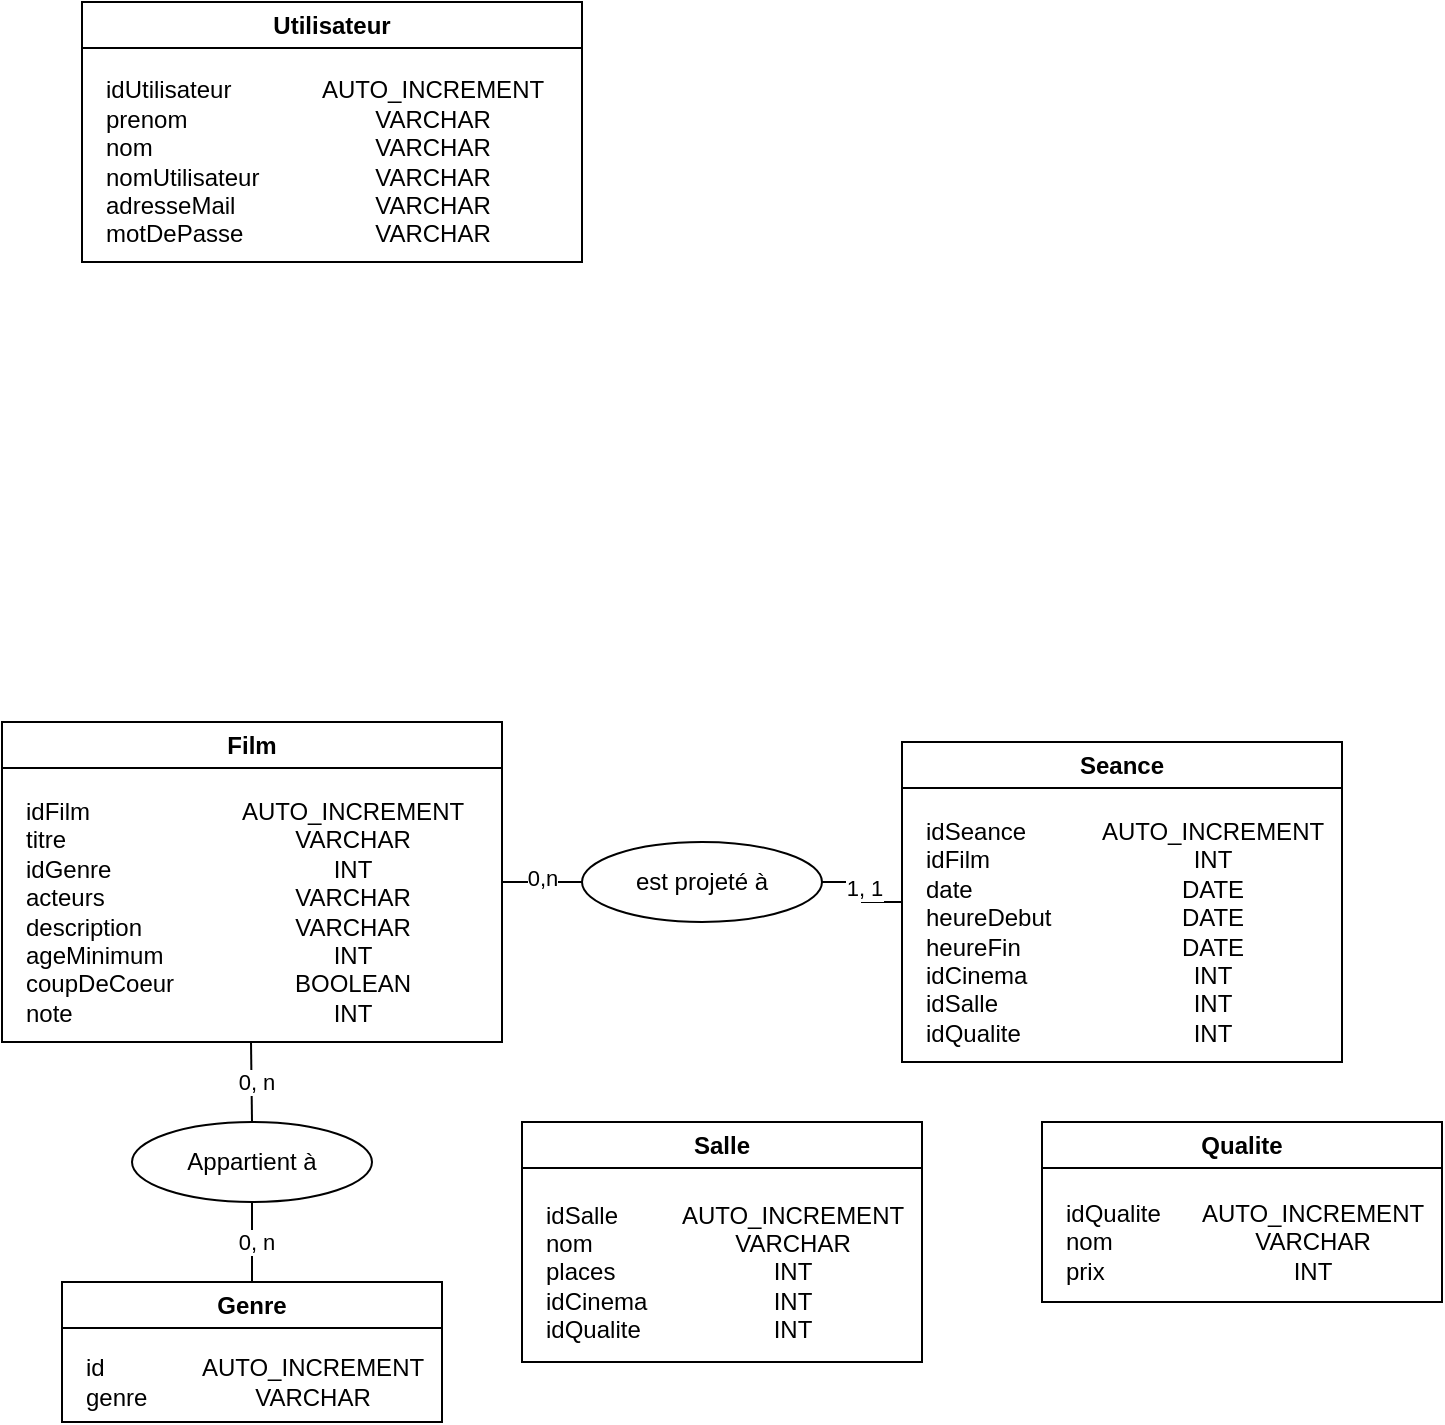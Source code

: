 <mxfile version="26.0.6">
  <diagram name="Page-1" id="671RRiFCWpEk_SXeamfu">
    <mxGraphModel dx="954" dy="618" grid="1" gridSize="10" guides="1" tooltips="1" connect="1" arrows="1" fold="1" page="1" pageScale="1" pageWidth="827" pageHeight="1169" math="0" shadow="0">
      <root>
        <mxCell id="0" />
        <mxCell id="1" parent="0" />
        <mxCell id="kYReCTsqhSqgmGwsNXHj-36" value="Utilisateur" style="swimlane;whiteSpace=wrap;html=1;fillColor=#FFFFFF;gradientColor=none;swimlaneLine=1;rounded=0;shadow=0;glass=0;" vertex="1" parent="1">
          <mxGeometry x="70" y="80" width="250" height="130" as="geometry" />
        </mxCell>
        <mxCell id="kYReCTsqhSqgmGwsNXHj-38" value="AUTO_INCREMENT&lt;div&gt;VARCHAR&lt;/div&gt;&lt;div&gt;VARCHAR&lt;/div&gt;&lt;div&gt;VARCHAR&lt;/div&gt;&lt;div&gt;VARCHAR&lt;/div&gt;&lt;div&gt;VARCHAR&lt;/div&gt;" style="text;html=1;align=center;verticalAlign=middle;resizable=0;points=[];autosize=1;strokeColor=none;fillColor=none;" vertex="1" parent="kYReCTsqhSqgmGwsNXHj-36">
          <mxGeometry x="110" y="30" width="130" height="100" as="geometry" />
        </mxCell>
        <mxCell id="kYReCTsqhSqgmGwsNXHj-40" value="idUtilisateur&lt;div&gt;prenom&lt;div&gt;nom&lt;/div&gt;&lt;/div&gt;&lt;div style=&quot;&quot;&gt;nomUtilisateur&lt;/div&gt;&lt;div&gt;adresseMail&lt;/div&gt;&lt;div&gt;motDePasse&lt;/div&gt;" style="text;html=1;align=left;verticalAlign=middle;resizable=0;points=[];autosize=1;strokeColor=none;fillColor=none;" vertex="1" parent="kYReCTsqhSqgmGwsNXHj-36">
          <mxGeometry x="10" y="30" width="100" height="100" as="geometry" />
        </mxCell>
        <mxCell id="kYReCTsqhSqgmGwsNXHj-63" style="edgeStyle=orthogonalEdgeStyle;rounded=0;orthogonalLoop=1;jettySize=auto;html=1;exitX=1;exitY=0.5;exitDx=0;exitDy=0;entryX=0;entryY=0.5;entryDx=0;entryDy=0;strokeColor=default;endArrow=none;endFill=0;" edge="1" parent="1" source="kYReCTsqhSqgmGwsNXHj-41" target="kYReCTsqhSqgmGwsNXHj-62">
          <mxGeometry relative="1" as="geometry" />
        </mxCell>
        <mxCell id="kYReCTsqhSqgmGwsNXHj-65" value="0,n" style="edgeLabel;html=1;align=center;verticalAlign=middle;resizable=0;points=[];" vertex="1" connectable="0" parent="kYReCTsqhSqgmGwsNXHj-63">
          <mxGeometry y="2" relative="1" as="geometry">
            <mxPoint as="offset" />
          </mxGeometry>
        </mxCell>
        <mxCell id="kYReCTsqhSqgmGwsNXHj-41" value="Film" style="swimlane;whiteSpace=wrap;html=1;fillColor=#FFFFFF;gradientColor=none;swimlaneLine=1;rounded=0;shadow=0;glass=0;" vertex="1" parent="1">
          <mxGeometry x="30" y="440" width="250" height="160" as="geometry" />
        </mxCell>
        <mxCell id="kYReCTsqhSqgmGwsNXHj-42" value="AUTO_INCREMENT&lt;div&gt;VARCHAR&lt;/div&gt;&lt;div&gt;INT&lt;/div&gt;&lt;div&gt;VARCHAR&lt;/div&gt;&lt;div&gt;VARCHAR&lt;/div&gt;&lt;div&gt;INT&lt;/div&gt;&lt;div&gt;BOOLEAN&lt;/div&gt;&lt;div&gt;INT&lt;/div&gt;" style="text;html=1;align=center;verticalAlign=middle;resizable=0;points=[];autosize=1;strokeColor=none;fillColor=none;" vertex="1" parent="kYReCTsqhSqgmGwsNXHj-41">
          <mxGeometry x="110" y="30" width="130" height="130" as="geometry" />
        </mxCell>
        <mxCell id="kYReCTsqhSqgmGwsNXHj-43" value="idFilm&lt;div&gt;titre&lt;div&gt;idGenre&lt;/div&gt;&lt;/div&gt;&lt;div style=&quot;&quot;&gt;acteurs&lt;/div&gt;&lt;div&gt;description&lt;/div&gt;&lt;div&gt;ageMinimum&lt;/div&gt;&lt;div&gt;coupDeCoeur&lt;/div&gt;&lt;div&gt;note&lt;/div&gt;" style="text;html=1;align=left;verticalAlign=middle;resizable=0;points=[];autosize=1;strokeColor=none;fillColor=none;" vertex="1" parent="kYReCTsqhSqgmGwsNXHj-41">
          <mxGeometry x="10" y="30" width="100" height="130" as="geometry" />
        </mxCell>
        <mxCell id="kYReCTsqhSqgmGwsNXHj-44" value="Genre" style="swimlane;whiteSpace=wrap;html=1;fillColor=#FFFFFF;gradientColor=none;swimlaneLine=1;rounded=0;shadow=0;glass=0;" vertex="1" parent="1">
          <mxGeometry x="60" y="720" width="190" height="70" as="geometry" />
        </mxCell>
        <mxCell id="kYReCTsqhSqgmGwsNXHj-45" value="AUTO_INCREMENT&lt;div&gt;VARCHAR&lt;/div&gt;" style="text;html=1;align=center;verticalAlign=middle;resizable=0;points=[];autosize=1;strokeColor=none;fillColor=none;" vertex="1" parent="kYReCTsqhSqgmGwsNXHj-44">
          <mxGeometry x="60" y="30" width="130" height="40" as="geometry" />
        </mxCell>
        <mxCell id="kYReCTsqhSqgmGwsNXHj-46" value="id&lt;div&gt;genre&lt;/div&gt;" style="text;html=1;align=left;verticalAlign=middle;resizable=0;points=[];autosize=1;strokeColor=none;fillColor=none;" vertex="1" parent="kYReCTsqhSqgmGwsNXHj-44">
          <mxGeometry x="10" y="30" width="50" height="40" as="geometry" />
        </mxCell>
        <mxCell id="kYReCTsqhSqgmGwsNXHj-47" value="Appartient à" style="ellipse;whiteSpace=wrap;html=1;" vertex="1" parent="1">
          <mxGeometry x="95" y="640" width="120" height="40" as="geometry" />
        </mxCell>
        <mxCell id="kYReCTsqhSqgmGwsNXHj-55" value="" style="endArrow=none;html=1;rounded=0;exitX=0.5;exitY=0;exitDx=0;exitDy=0;" edge="1" parent="1" source="kYReCTsqhSqgmGwsNXHj-47">
          <mxGeometry width="50" height="50" relative="1" as="geometry">
            <mxPoint x="154.5" y="690" as="sourcePoint" />
            <mxPoint x="154.5" y="600" as="targetPoint" />
          </mxGeometry>
        </mxCell>
        <mxCell id="kYReCTsqhSqgmGwsNXHj-56" value="0, n" style="edgeLabel;html=1;align=center;verticalAlign=middle;resizable=0;points=[];" vertex="1" connectable="0" parent="kYReCTsqhSqgmGwsNXHj-55">
          <mxGeometry x="0.032" y="-2" relative="1" as="geometry">
            <mxPoint as="offset" />
          </mxGeometry>
        </mxCell>
        <mxCell id="kYReCTsqhSqgmGwsNXHj-57" value="" style="endArrow=none;html=1;rounded=0;exitX=0.5;exitY=0;exitDx=0;exitDy=0;entryX=0.5;entryY=1;entryDx=0;entryDy=0;" edge="1" parent="1" source="kYReCTsqhSqgmGwsNXHj-44" target="kYReCTsqhSqgmGwsNXHj-47">
          <mxGeometry width="50" height="50" relative="1" as="geometry">
            <mxPoint x="165" y="650" as="sourcePoint" />
            <mxPoint x="160" y="690" as="targetPoint" />
          </mxGeometry>
        </mxCell>
        <mxCell id="kYReCTsqhSqgmGwsNXHj-58" value="0, n" style="edgeLabel;html=1;align=center;verticalAlign=middle;resizable=0;points=[];" vertex="1" connectable="0" parent="kYReCTsqhSqgmGwsNXHj-57">
          <mxGeometry x="0.032" y="-2" relative="1" as="geometry">
            <mxPoint as="offset" />
          </mxGeometry>
        </mxCell>
        <mxCell id="kYReCTsqhSqgmGwsNXHj-59" value="Seance" style="swimlane;whiteSpace=wrap;html=1;fillColor=#FFFFFF;gradientColor=none;swimlaneLine=1;rounded=0;shadow=0;glass=0;" vertex="1" parent="1">
          <mxGeometry x="480" y="450" width="220" height="160" as="geometry" />
        </mxCell>
        <mxCell id="kYReCTsqhSqgmGwsNXHj-60" value="AUTO_INCREMENT&lt;div&gt;INT&lt;/div&gt;&lt;div&gt;DATE&lt;/div&gt;&lt;div&gt;DATE&lt;/div&gt;&lt;div&gt;DATE&lt;/div&gt;&lt;div&gt;INT&lt;/div&gt;&lt;div&gt;INT&lt;/div&gt;&lt;div&gt;INT&lt;/div&gt;" style="text;html=1;align=center;verticalAlign=middle;resizable=0;points=[];autosize=1;strokeColor=none;fillColor=none;" vertex="1" parent="kYReCTsqhSqgmGwsNXHj-59">
          <mxGeometry x="90" y="30" width="130" height="130" as="geometry" />
        </mxCell>
        <mxCell id="kYReCTsqhSqgmGwsNXHj-61" value="idSeance&lt;div&gt;idFilm&lt;br&gt;&lt;div&gt;date&lt;/div&gt;&lt;/div&gt;&lt;div style=&quot;&quot;&gt;heureDebut&lt;/div&gt;&lt;div&gt;heureFin&lt;/div&gt;&lt;div&gt;idCinema&lt;/div&gt;&lt;div&gt;idSalle&lt;/div&gt;&lt;div&gt;idQualite&lt;/div&gt;" style="text;html=1;align=left;verticalAlign=middle;resizable=0;points=[];autosize=1;strokeColor=none;fillColor=none;" vertex="1" parent="kYReCTsqhSqgmGwsNXHj-59">
          <mxGeometry x="10" y="30" width="90" height="130" as="geometry" />
        </mxCell>
        <mxCell id="kYReCTsqhSqgmGwsNXHj-64" style="edgeStyle=orthogonalEdgeStyle;rounded=0;orthogonalLoop=1;jettySize=auto;html=1;exitX=1;exitY=0.5;exitDx=0;exitDy=0;entryX=0;entryY=0.5;entryDx=0;entryDy=0;endArrow=none;endFill=0;" edge="1" parent="1" source="kYReCTsqhSqgmGwsNXHj-62" target="kYReCTsqhSqgmGwsNXHj-59">
          <mxGeometry relative="1" as="geometry" />
        </mxCell>
        <mxCell id="kYReCTsqhSqgmGwsNXHj-66" value="1, 1" style="edgeLabel;html=1;align=center;verticalAlign=middle;resizable=0;points=[];" vertex="1" connectable="0" parent="kYReCTsqhSqgmGwsNXHj-64">
          <mxGeometry x="-0.1" y="1" relative="1" as="geometry">
            <mxPoint as="offset" />
          </mxGeometry>
        </mxCell>
        <mxCell id="kYReCTsqhSqgmGwsNXHj-62" value="est projeté à" style="ellipse;whiteSpace=wrap;html=1;" vertex="1" parent="1">
          <mxGeometry x="320" y="500" width="120" height="40" as="geometry" />
        </mxCell>
        <mxCell id="kYReCTsqhSqgmGwsNXHj-67" value="Salle" style="swimlane;whiteSpace=wrap;html=1;fillColor=#FFFFFF;gradientColor=none;swimlaneLine=1;rounded=0;shadow=0;glass=0;" vertex="1" parent="1">
          <mxGeometry x="290" y="640" width="200" height="120" as="geometry" />
        </mxCell>
        <mxCell id="kYReCTsqhSqgmGwsNXHj-68" value="AUTO_INCREMENT&lt;div&gt;VARCHAR&lt;/div&gt;&lt;div&gt;INT&lt;/div&gt;&lt;div&gt;&lt;span style=&quot;background-color: transparent; color: light-dark(rgb(0, 0, 0), rgb(255, 255, 255));&quot;&gt;INT&lt;/span&gt;&lt;/div&gt;&lt;div&gt;INT&lt;/div&gt;" style="text;html=1;align=center;verticalAlign=middle;resizable=0;points=[];autosize=1;strokeColor=none;fillColor=none;" vertex="1" parent="kYReCTsqhSqgmGwsNXHj-67">
          <mxGeometry x="70" y="30" width="130" height="90" as="geometry" />
        </mxCell>
        <mxCell id="kYReCTsqhSqgmGwsNXHj-69" value="idSalle&lt;div&gt;nom&lt;br&gt;&lt;div&gt;places&lt;/div&gt;&lt;/div&gt;&lt;div&gt;idCinema&lt;/div&gt;&lt;div&gt;idQualite&lt;/div&gt;" style="text;html=1;align=left;verticalAlign=middle;resizable=0;points=[];autosize=1;strokeColor=none;fillColor=none;" vertex="1" parent="kYReCTsqhSqgmGwsNXHj-67">
          <mxGeometry x="10" y="30" width="70" height="90" as="geometry" />
        </mxCell>
        <mxCell id="kYReCTsqhSqgmGwsNXHj-70" value="Qualite" style="swimlane;whiteSpace=wrap;html=1;fillColor=#FFFFFF;gradientColor=none;swimlaneLine=1;rounded=0;shadow=0;glass=0;" vertex="1" parent="1">
          <mxGeometry x="550" y="640" width="200" height="90" as="geometry" />
        </mxCell>
        <mxCell id="kYReCTsqhSqgmGwsNXHj-71" value="AUTO_INCREMENT&lt;div&gt;VARCHAR&lt;/div&gt;&lt;div&gt;INT&lt;/div&gt;" style="text;html=1;align=center;verticalAlign=middle;resizable=0;points=[];autosize=1;strokeColor=none;fillColor=none;" vertex="1" parent="kYReCTsqhSqgmGwsNXHj-70">
          <mxGeometry x="70" y="30" width="130" height="60" as="geometry" />
        </mxCell>
        <mxCell id="kYReCTsqhSqgmGwsNXHj-72" value="idQualite&lt;div&gt;nom&lt;br&gt;&lt;div&gt;prix&lt;/div&gt;&lt;/div&gt;" style="text;html=1;align=left;verticalAlign=middle;resizable=0;points=[];autosize=1;strokeColor=none;fillColor=none;" vertex="1" parent="kYReCTsqhSqgmGwsNXHj-70">
          <mxGeometry x="10" y="30" width="70" height="60" as="geometry" />
        </mxCell>
      </root>
    </mxGraphModel>
  </diagram>
</mxfile>
